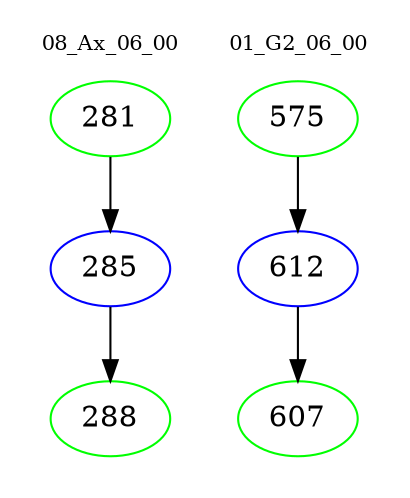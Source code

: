 digraph{
subgraph cluster_0 {
color = white
label = "08_Ax_06_00";
fontsize=10;
T0_281 [label="281", color="green"]
T0_281 -> T0_285 [color="black"]
T0_285 [label="285", color="blue"]
T0_285 -> T0_288 [color="black"]
T0_288 [label="288", color="green"]
}
subgraph cluster_1 {
color = white
label = "01_G2_06_00";
fontsize=10;
T1_575 [label="575", color="green"]
T1_575 -> T1_612 [color="black"]
T1_612 [label="612", color="blue"]
T1_612 -> T1_607 [color="black"]
T1_607 [label="607", color="green"]
}
}
